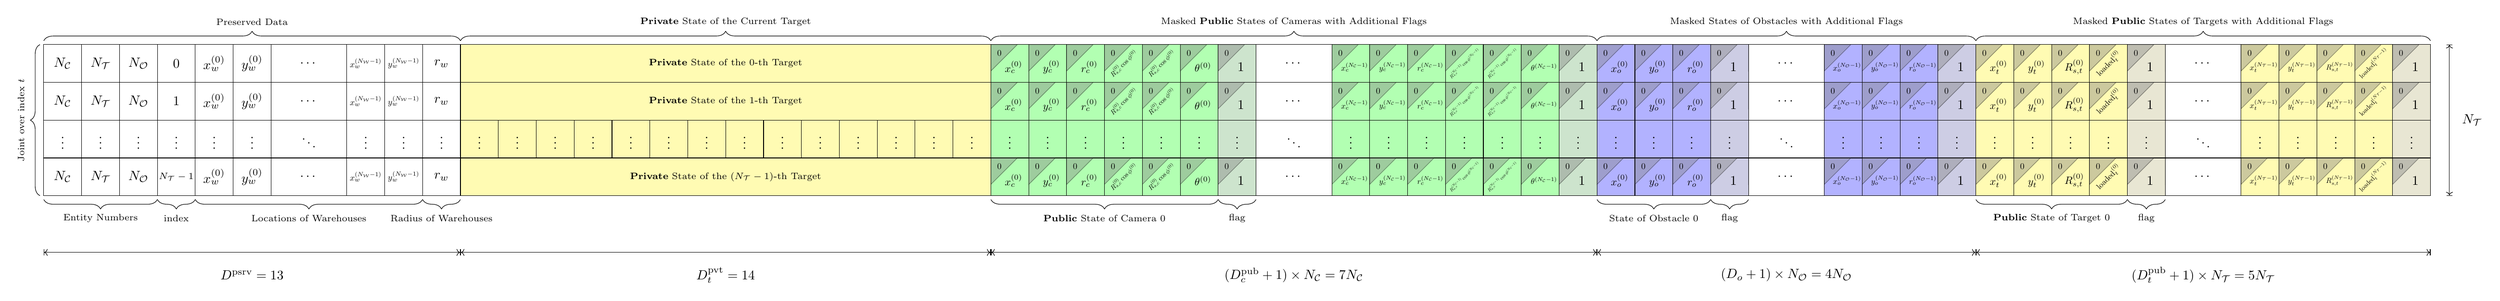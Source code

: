 \begin{tikzpicture}
  \pgfmathtruncatemacro{\Dpsrv}{11}
  \pgfmathtruncatemacro{\Dtprv}{14}
  \pgfmathtruncatemacro{\Dtpub}{4}
  \pgfmathtruncatemacro{\Dcpub}{6}
  \pgfmathtruncatemacro{\Do}{3}
  \pgfmathtruncatemacro{\Ot}{\Dpsrv}
  \pgfmathtruncatemacro{\Oc}{\Ot+\Dtprv}
  \pgfmathtruncatemacro{\Oo}{\Oc+2*(\Dcpub+2)}
  \pgfmathtruncatemacro{\Ott}{\Oo+2*(\Do+2)}
  \pgfmathtruncatemacro{\L}{\Ott+2*(\Dtpub+2)}
  \pgfmathtruncatemacro{\Lm}{\L-1}

  \draw[fill={white},xshift=-0.5cm,yshift=-0.5cm]             (0,0)              rectangle ({\L},4);
  \draw[fill={yellow!30},xshift=-0.5cm,yshift=-0.5cm]         ({\Ot},0)          rectangle ({\Oc},4);
  \draw[fill={green!30},xshift=-0.5cm,yshift=-0.5cm]          ({\Oc},0)          rectangle ({\Oc+\Dcpub},4);
  \draw[fill={green!30!gray!30},xshift=-0.5cm,yshift=-0.5cm]  ({\Oc+\Dcpub},0)   rectangle ({\Oc+\Dcpub+1},4);
  \draw[fill={green!30},xshift=-0.5cm,yshift=-0.5cm]          ({\Oo-\Dcpub-1},0) rectangle ({\Oo-1},4);
  \draw[fill={green!30!gray!30},xshift=-0.5cm,yshift=-0.5cm]  ({\Oo-1},0)        rectangle ({\Oo},4);
  \draw[fill={blue!30},xshift=-0.5cm,yshift=-0.5cm]           ({\Oo},0)          rectangle ({\Oo+\Do},4);
  \draw[fill={blue!30!gray!30},xshift=-0.5cm,yshift=-0.5cm]   ({\Oo+\Do},0)      rectangle ({\Oo+\Do+1},4);
  \draw[fill={blue!30},xshift=-0.5cm,yshift=-0.5cm]           ({\Ott-\Do-1},0)   rectangle ({\Ott-1},4);
  \draw[fill={blue!30!gray!30},xshift=-0.5cm,yshift=-0.5cm]   ({\Ott-1},0)       rectangle ({\Ott},4);
  \draw[fill={yellow!30},xshift=-0.5cm,yshift=-0.5cm]         ({\Ott},0)         rectangle ({\Ott+\Dtpub},4);
  \draw[fill={yellow!30!gray!30},xshift=-0.5cm,yshift=-0.5cm] ({\Ott+\Dtpub},0)  rectangle ({\Ott+\Dtpub+1},4);
  \draw[fill={yellow!30},xshift=-0.5cm,yshift=-0.5cm]         ({\L-\Dtpub-1},0)  rectangle ({\L-1},4);
  \draw[fill={yellow!30!gray!30},xshift=-0.5cm,yshift=-0.5cm] ({\L-1},0)         rectangle ({\L},4);
  \draw[step=1.0cm,xshift=-0.5cm,yshift=-0.5cm]               (0,0)              grid      ({\L},4);

  \foreach \x in {0,...,\Lm} {
    \node at (\x,1) {$\vdots$};
  }
  \foreach \y in {0,2,3} {
    \foreach \x in {\Oc,...,\Lm} {
      \draw[fill={gray},opacity=0.4] ({\x-0.5},\y-0.2) -- ({\x+0.2},\y+0.5) -- ({\x-0.5},\y+0.5) -- cycle;
      \node at ({\x-0.275},\y+0.275) {\scalebox{0.65}{$0$}};
    }
    \draw[fill={white},xshift=-0.5cm,yshift=-0.5cm]     (6,\y)     rectangle (8,\y+1);
    \draw[fill={yellow!30},xshift=-0.5cm,yshift=-0.5cm] ({\Ot},\y) rectangle ({\Oc},\y+1);
    \node at (0,\y)   {$N_{\mathcal{C}}$}; \node at (1,\y) {$N_{\mathcal{T}}$}; \node at (2,\y) {$N_{\mathcal{O}}$};
    \node at (4,\y)   {$x^{(0)}_w$}; \node at (5,\y) {$y^{(0)}_w$};
    \node at (6.5,\y) {$\cdots$};
    \node at (8,\y)   {\scalebox{0.65}{$x^{(N_{\mathcal{W}} - 1)}_w$}}; \node at (9,\y) {\scalebox{0.65}{$y^{(N_{\mathcal{W}} - 1)}_w$}};
    \node at (10,\y)  {$r_w$};

    \node            at ({\Oc+0.1},\y-0.1)   {\scalebox{0.8}{$x_c^{(0)}$}};
    \node            at ({\Oc+1+0.1},\y-0.1) {\scalebox{0.8}{$y_c^{(0)}$}};
    \node            at ({\Oc+2+0.1},\y-0.1) {\scalebox{0.8}{$r_c^{(0)}$}};
    \node[rotate=45] at ({\Oc+3},\y)         {\scalebox{0.5}{$R_{s,c}^{(0)} \cos \phi^{(0)}$}};
    \node[rotate=45] at ({\Oc+4},\y)         {\scalebox{0.5}{$R_{s,c}^{(0)} \cos \phi^{(0)}$}};
    \node            at ({\Oc+5+0.1},\y-0.1) {\scalebox{0.8}{$\theta^{(0)}$}};
    \node            at ({\Oc+6+0.1},\y-0.1) {$1$};

    \draw[fill={white},xshift=-0.5cm,yshift=-0.5cm] ({\Oc+\Dcpub+1},\y) rectangle ({\Oo-\Dcpub-1},\y+1);
    \node at ({\Oc+\Dcpub+1.5},\y) {$\cdots$};

    \node            at ({\Oo-7+0.1},\y-0.1) {\scalebox{0.6}{$x_c^{(N_{\mathcal{C}} - 1)}$}};
    \node            at ({\Oo-6+0.1},\y-0.1) {\scalebox{0.6}{$y_c^{(N_{\mathcal{C}} - 1)}$}};
    \node            at ({\Oo-5+0.1},\y-0.1) {\scalebox{0.6}{$r_c^{(N_{\mathcal{C}} - 1)}$}};
    \node[rotate=45] at ({\Oo-4},\y)         {\scalebox{0.35}{$R_{s,c}^{(N_{\mathcal{C}} - 1)} \cos \phi^{(N_{\mathcal{C}} - 1)}$}};
    \node[rotate=45] at ({\Oo-3},\y)         {\scalebox{0.35}{$R_{s,c}^{(N_{\mathcal{C}} - 1)} \cos \phi^{(N_{\mathcal{C}} - 1)}$}};
    \node            at ({\Oo-2+0.1},\y-0.1) {\scalebox{0.6}{$\theta^{(N_{\mathcal{C}} - 1)}$}};
    \node            at ({\Oo-1+0.1},\y-0.1) {$1$};

    \node at ({\Oo+0.1},\y-0.1)   {\scalebox{0.8}{$x_o^{(0)}$}};
    \node at ({\Oo+1+0.1},\y-0.1) {\scalebox{0.8}{$y_o^{(0)}$}};
    \node at ({\Oo+2+0.1},\y-0.1) {\scalebox{0.8}{$r_o^{(0)}$}};
    \node at ({\Oo+3+0.1},\y-0.1) {$1$};

    \draw[fill={white},xshift=-0.5cm,yshift=-0.5cm] ({\Oo+\Do+1},\y) rectangle ({\Ott-\Do-1},\y+1);
    \node at ({\Oo+\Do+1.5},\y) {$\cdots$};

    \node at ({\Ott-4+0.1},\y-0.1) {\scalebox{0.6}{$x_o^{(N_{\mathcal{O}} - 1)}$}};
    \node at ({\Ott-3+0.1},\y-0.1) {\scalebox{0.6}{$y_o^{(N_{\mathcal{O}} - 1)}$}};
    \node at ({\Ott-2+0.1},\y-0.1) {\scalebox{0.6}{$r_o^{(N_{\mathcal{O}} - 1)}$}};
    \node at ({\Ott-1+0.1},\y-0.1) {$1$};

    \node            at ({\Ott+0.1},\y-0.1)   {\scalebox{0.8}{$x_t^{(0)}$}};
    \node            at ({\Ott+1+0.1},\y-0.1) {\scalebox{0.8}{$y_t^{(0)}$}};
    \node            at ({\Ott+2+0.1},\y-0.1) {\scalebox{0.8}{$R_{s,t}^{(0)}$}};
    \node[rotate=45] at ({\Ott+3},\y)         {\scalebox{0.6}{$\text{loaded}_t^{(0)}$}};
    \node            at ({\Ott+4+0.1},\y-0.1) {$1$};

    \draw[fill={white},xshift=-0.5cm,yshift=-0.5cm] ({\Ott+\Dtpub+1},\y) rectangle ({\L-\Dtpub-1},\y+1);
    \node at ({\Ott+\Dtpub+1.5},\y) {$\cdots$};

    \node            at ({\L-5+0.1},\y-0.1) {\scalebox{0.6}{$x_t^{(N_{\mathcal{T}} - 1)}$}};
    \node            at ({\L-4+0.1},\y-0.1) {\scalebox{0.6}{$y_t^{(N_{\mathcal{T}} - 1)}$}};
    \node            at ({\L-3+0.1},\y-0.1) {\scalebox{0.55}{$R_{s,t}^{(N_{\mathcal{T}} - 1)}$}};
    \node[rotate=45] at ({\L-2},\y)         {\scalebox{0.5}{$\text{loaded}_t^{(N_{\mathcal{T}} - 1)}$}};
    \node            at ({\L-1+0.1},\y-0.1) {$1$};
  }

  \draw[fill={white},xshift=-0.5cm,yshift=-0.5cm] (6,1) rectangle (8,2);
  \node at (6.5,1) {$\ddots$};

  \draw[fill={white},xshift=-0.5cm,yshift=-0.5cm] ({\Oc+\Dcpub+1},1) rectangle ({\Oo-\Dcpub-1},2);
  \node at ({\Oc+\Dcpub+1.5},1) {$\ddots$};

  \draw[fill={white},xshift=-0.5cm,yshift=-0.5cm] ({\Oo+\Do+1},1) rectangle ({\Ott-\Do-1},2);
  \node at ({\Oo+\Do+1.5},1) {$\ddots$};

  \draw[fill={white},xshift=-0.5cm,yshift=-0.5cm] ({\Ott+\Dtpub+1},1) rectangle ({\L-\Dtpub-1},2);
  \node at ({\Ott+\Dtpub+1.5},1) {$\ddots$};

  \node at (3,0)                      {\scriptsize $N_{\mathcal{T}} - 1$};
  \node at ({\Ot+0.5 * \Dtprv-0.5},0) {\scriptsize \textbf{Private} State of the $(N_{\mathcal{T}} - 1)$-th Target};
  \node at (3,2)                      {$1$};
  \node at ({\Ot+0.5 * \Dtprv-0.5},2) {\scriptsize \textbf{Private} State of the $1$-th Target};
  \node at (3,3)                      {$0$};
  \node at ({\Ot+0.5 * \Dtprv-0.5},3) {\scriptsize \textbf{Private} State of the $0$-th Target};

  \draw[decorate,decoration={brace,amplitude=0.25cm,raise=0.1cm},xshift=-0.5cm,yshift=-0.5cm] (0,0)  -- (0,4)         node[midway,rotate=90,yshift=0.6cm] {\scriptsize Joint over index $t$};
  \draw[decorate,decoration={brace,amplitude=0.25cm,raise=0.1cm},xshift=-0.5cm,yshift=-0.5cm] (0,4) -- ({\Ot},4)      node[midway,yshift=0.6cm] {\scriptsize Preserved Data};
  \draw[decorate,decoration={brace,amplitude=0.25cm,raise=0.1cm},xshift=-0.5cm,yshift=-0.5cm] ({\Ot},4) -- ({\Oc},4)  node[midway,yshift=0.6cm] {\scriptsize \textbf{Private} State of the Current Target};
  \draw[decorate,decoration={brace,amplitude=0.25cm,raise=0.1cm},xshift=-0.5cm,yshift=-0.5cm] ({\Oc},4) -- ({\Oo},4)  node[midway,yshift=0.6cm] {\scriptsize Masked \textbf{Public} States of Cameras with Additional Flags};
  \draw[decorate,decoration={brace,amplitude=0.25cm,raise=0.1cm},xshift=-0.5cm,yshift=-0.5cm] ({\Oo},4) -- ({\Ott},4) node[midway,yshift=0.6cm] {\scriptsize Masked States of Obstacles with Additional Flags};
  \draw[decorate,decoration={brace,amplitude=0.25cm,raise=0.1cm},xshift=-0.5cm,yshift=-0.5cm] ({\Ott},4) -- ({\L},4)  node[midway,yshift=0.6cm] {\scriptsize Masked \textbf{Public} States of Targets with Additional Flags};
  \draw[decorate,decoration={brace,mirror,amplitude=0.25cm,raise=0.1cm},xshift=-0.5cm,yshift=-0.5cm] (0,0) -- (3,0)                           node[midway,yshift=-0.6cm] {\scriptsize Entity Numbers};
  \draw[decorate,decoration={brace,mirror,amplitude=0.25cm,raise=0.1cm},xshift=-0.5cm,yshift=-0.5cm] (3,0) -- (4,0)                           node[midway,yshift=-0.6cm] {\scriptsize index};
  \draw[decorate,decoration={brace,mirror,amplitude=0.25cm,raise=0.1cm},xshift=-0.5cm,yshift=-0.5cm] (4,0) -- ({\Ot-1},0)                     node[midway,yshift=-0.6cm] {\scriptsize Locations of Warehouses};
  \draw[decorate,decoration={brace,mirror,amplitude=0.25cm,raise=0.1cm},xshift=-0.5cm,yshift=-0.5cm] ({\Ot-1},0) -- ({\Ot},0)                 node[midway,yshift=-0.6cm] {\scriptsize Radius of Warehouses};
  \draw[decorate,decoration={brace,mirror,amplitude=0.25cm,raise=0.1cm},xshift=-0.5cm,yshift=-0.5cm] ({\Oc},0) -- ({\Oc+\Dcpub},0)            node[midway,yshift=-0.6cm] {\scriptsize \textbf{Public} State of Camera $0$};
  \draw[decorate,decoration={brace,mirror,amplitude=0.25cm,raise=0.1cm},xshift=-0.5cm,yshift=-0.5cm] ({\Oc+\Dcpub},0) -- ({\Oc+\Dcpub+1},0)   node[midway,yshift=-0.6cm] {\scriptsize flag};
  \draw[decorate,decoration={brace,mirror,amplitude=0.25cm,raise=0.1cm},xshift=-0.5cm,yshift=-0.5cm] ({\Oo},0) -- ({\Oo+\Do},0)               node[midway,yshift=-0.6cm] {\scriptsize State of Obstacle $0$};
  \draw[decorate,decoration={brace,mirror,amplitude=0.25cm,raise=0.1cm},xshift=-0.5cm,yshift=-0.5cm] ({\Oo+\Do},0) -- ({\Oo+\Do+1},0)         node[midway,yshift=-0.6cm] {\scriptsize flag};
  \draw[decorate,decoration={brace,mirror,amplitude=0.25cm,raise=0.1cm},xshift=-0.5cm,yshift=-0.5cm] ({\Ott},0) -- ({\Ott+\Dtpub},0)          node[midway,yshift=-0.6cm] {\scriptsize \textbf{Public} State of Target $0$};
  \draw[decorate,decoration={brace,mirror,amplitude=0.25cm,raise=0.1cm},xshift=-0.5cm,yshift=-0.5cm] ({\Ott+\Dtpub},0) -- ({\Ott+\Dtpub+1},0) node[midway,yshift=-0.6cm] {\scriptsize flag};

  \draw[|<->|,xshift=-0.5cm,yshift=-0.5cm] ({\L+0.5},0) -- ({\L+0.5},4)  node[midway,xshift=0.6cm]  {$N_{\mathcal{T}}$};
  \draw[|<->|,xshift=-0.5cm,yshift=-0.5cm] (0,-1.5) -- ({\Ot},-1.5)      node[midway,yshift=-0.6cm] {$D^{\text{psrv}} = 13$};
  \draw[|<->|,xshift=-0.5cm,yshift=-0.5cm] ({\Ot},-1.5) -- ({\Oc},-1.5)  node[midway,yshift=-0.6cm] {$D_t^{\text{pvt}} = 14$};
  \draw[|<->|,xshift=-0.5cm,yshift=-0.5cm] ({\Oc},-1.5) -- ({\Oo},-1.5)  node[midway,yshift=-0.6cm] {$(D_c^{\text{pub}} + 1) \times N_{\mathcal{C}} = 7 N_{\mathcal{C}}$};
  \draw[|<->|,xshift=-0.5cm,yshift=-0.5cm] ({\Oo},-1.5) -- ({\Ott},-1.5) node[midway,yshift=-0.6cm] {$(D_o + 1) \times N_{\mathcal{O}} = 4 N_{\mathcal{O}}$};
  \draw[|<->|,xshift=-0.5cm,yshift=-0.5cm] ({\Ott},-1.5) -- ({\L},-1.5)  node[midway,yshift=-0.6cm] {$(D_t^{\text{pub}} + 1) \times N_{\mathcal{T}} = 5 N_{\mathcal{T}}$};
\end{tikzpicture}
